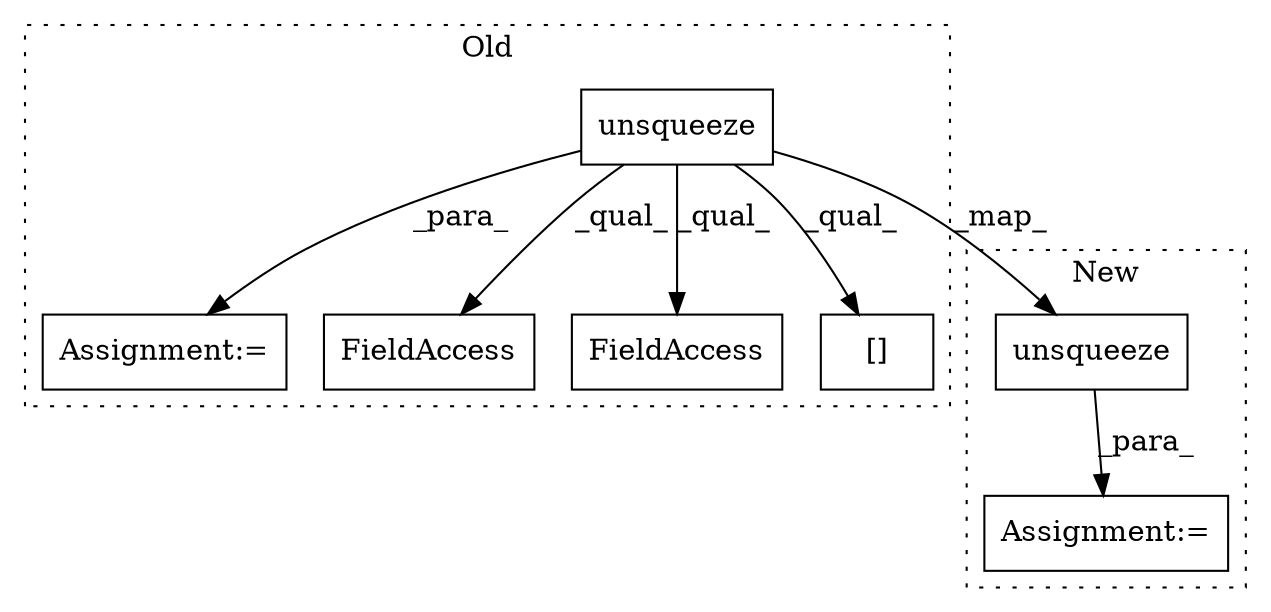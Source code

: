 digraph G {
subgraph cluster0 {
1 [label="unsqueeze" a="32" s="1890,1948" l="10,1" shape="box"];
3 [label="Assignment:=" a="7" s="2140" l="1" shape="box"];
4 [label="FieldAccess" a="22" s="2271" l="17" shape="box"];
5 [label="FieldAccess" a="22" s="2259" l="35" shape="box"];
6 [label="[]" a="2" s="2155,2256" l="45,2" shape="box"];
label = "Old";
style="dotted";
}
subgraph cluster1 {
2 [label="unsqueeze" a="32" s="2150,2197" l="10,1" shape="box"];
7 [label="Assignment:=" a="7" s="2088" l="1" shape="box"];
label = "New";
style="dotted";
}
1 -> 3 [label="_para_"];
1 -> 5 [label="_qual_"];
1 -> 6 [label="_qual_"];
1 -> 2 [label="_map_"];
1 -> 4 [label="_qual_"];
2 -> 7 [label="_para_"];
}